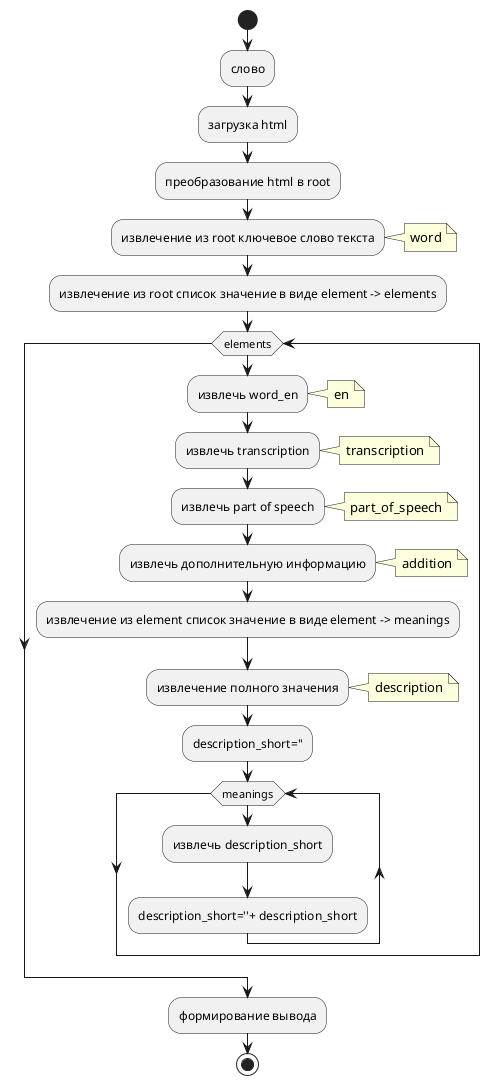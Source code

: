 @startuml
'https://plantuml.com/activity-diagram-beta

start
:слово;
:загрузка html;
:преобразование html в root;
:извлечение из root ключевое слово текста;
note right: word
:извлечение из root список значение в виде elemеnt -> elements;
while (elements)
    :извлечь word_en;
    note right: en
    :извлечь transcription;
    note right: transcription
    :извлечь part of speech;
    note right: part_of_speech
    :извлечь дополнительную информацию;
    note right: addition
    :извлечение из element список значение в виде elemеnt -> meanings;
    :извлечение полного значения;
    note right: description
    :description_short='';
    while(meanings)
        :извлечь description_short;
        :description_short=''+ description_short;
    endwhile
endwhile
:формирование вывода;
stop

@enduml
